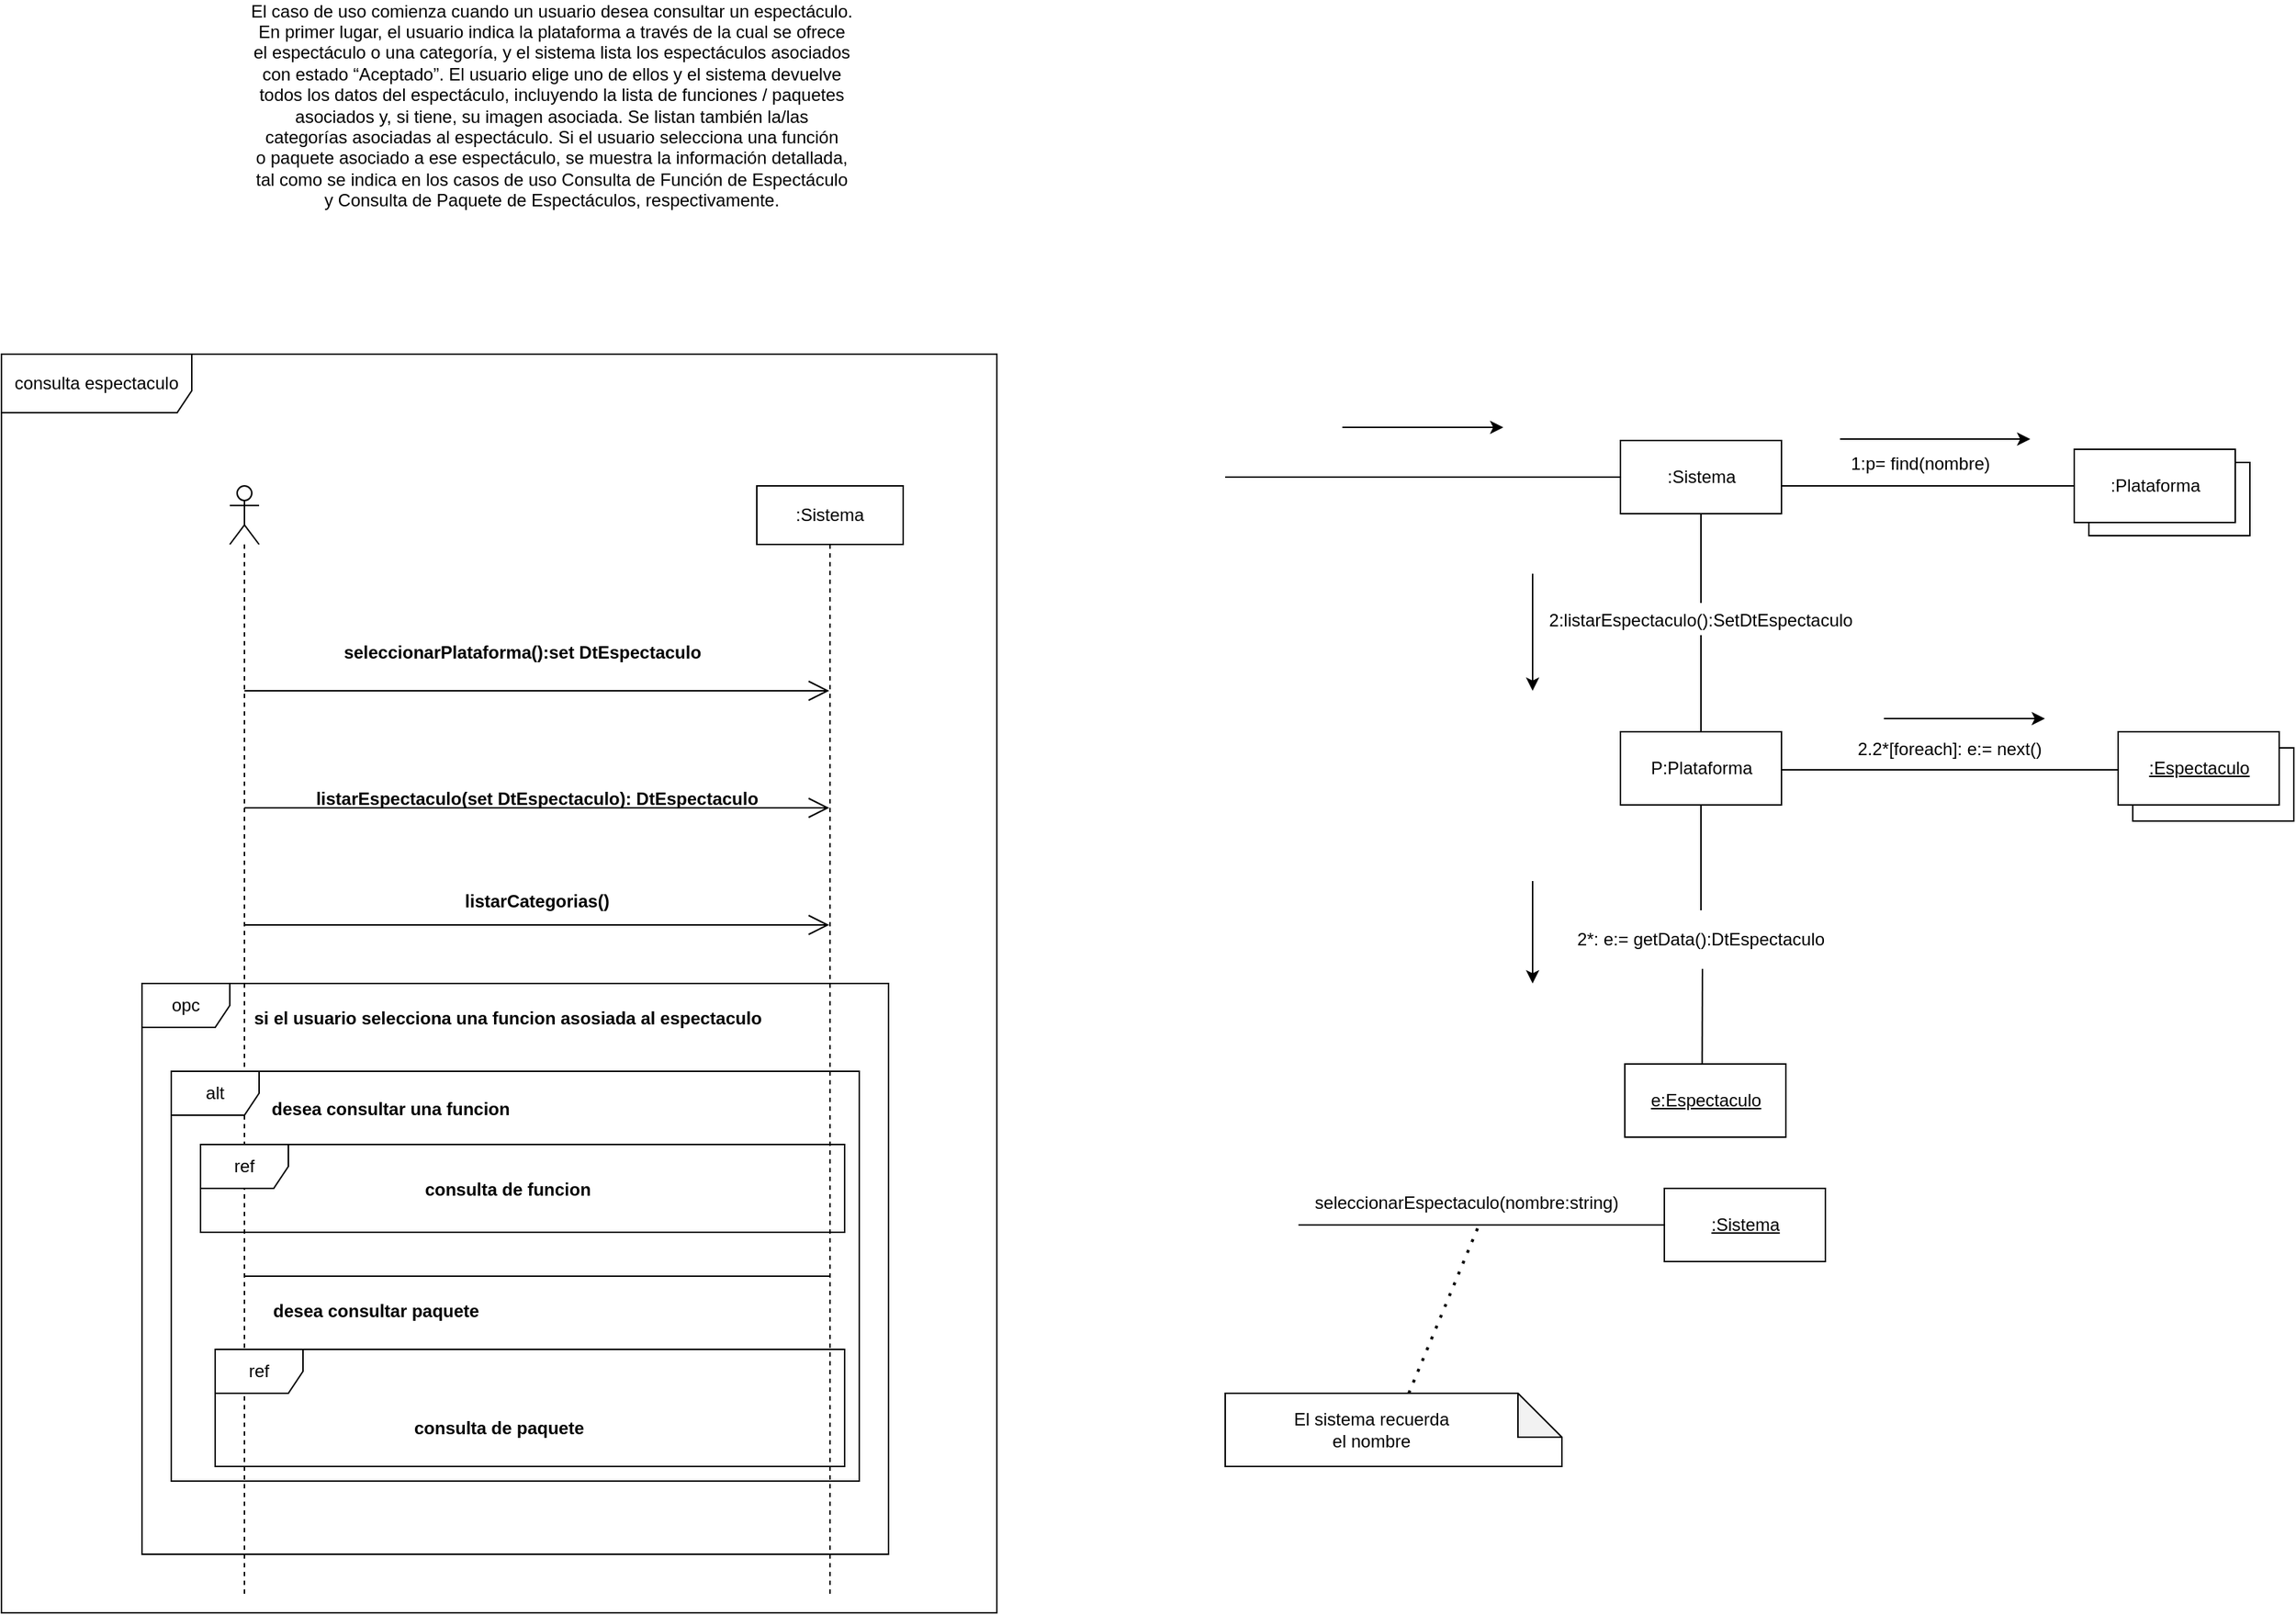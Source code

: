 <mxfile version="15.2.5" type="device"><diagram id="NAMs5F2VeYFnhGjbgOCs" name="Page-1"><mxGraphModel dx="2770" dy="2344" grid="1" gridSize="10" guides="1" tooltips="1" connect="1" arrows="1" fold="1" page="1" pageScale="1" pageWidth="827" pageHeight="1169" math="0" shadow="0"><root><mxCell id="0"/><mxCell id="1" parent="0"/><mxCell id="HntcWpEWKbf-DWlGMTRN-1" value="consulta espectaculo&lt;br&gt;" style="shape=umlFrame;whiteSpace=wrap;html=1;width=130;height=40;" parent="1" vertex="1"><mxGeometry x="74" y="70" width="680" height="860" as="geometry"/></mxCell><mxCell id="HntcWpEWKbf-DWlGMTRN-11" value="opc" style="shape=umlFrame;whiteSpace=wrap;html=1;" parent="1" vertex="1"><mxGeometry x="170" y="500" width="510" height="390" as="geometry"/></mxCell><mxCell id="HntcWpEWKbf-DWlGMTRN-2" value="" style="shape=umlLifeline;participant=umlActor;perimeter=lifelinePerimeter;whiteSpace=wrap;html=1;container=1;collapsible=0;recursiveResize=0;verticalAlign=top;spacingTop=36;outlineConnect=0;" parent="1" vertex="1"><mxGeometry x="230" y="160" width="20" height="760" as="geometry"/></mxCell><mxCell id="HntcWpEWKbf-DWlGMTRN-3" value=":Sistema" style="shape=umlLifeline;perimeter=lifelinePerimeter;whiteSpace=wrap;html=1;container=1;collapsible=0;recursiveResize=0;outlineConnect=0;" parent="1" vertex="1"><mxGeometry x="590" y="160" width="100" height="760" as="geometry"/></mxCell><mxCell id="HntcWpEWKbf-DWlGMTRN-4" value="" style="endArrow=open;endFill=1;endSize=12;html=1;" parent="1" source="HntcWpEWKbf-DWlGMTRN-2" target="HntcWpEWKbf-DWlGMTRN-3" edge="1"><mxGeometry width="160" relative="1" as="geometry"><mxPoint x="360" y="370" as="sourcePoint"/><mxPoint x="520" y="370" as="targetPoint"/><Array as="points"><mxPoint x="480" y="300"/></Array></mxGeometry></mxCell><mxCell id="HntcWpEWKbf-DWlGMTRN-5" value="seleccionarPlataforma():set DtEspectaculo" style="text;align=center;fontStyle=1;verticalAlign=middle;spacingLeft=3;spacingRight=3;strokeColor=none;rotatable=0;points=[[0,0.5],[1,0.5]];portConstraint=eastwest;" parent="1" vertex="1"><mxGeometry x="390" y="260" width="80" height="26" as="geometry"/></mxCell><mxCell id="HntcWpEWKbf-DWlGMTRN-6" value="" style="endArrow=open;endFill=1;endSize=12;html=1;" parent="1" source="HntcWpEWKbf-DWlGMTRN-2" target="HntcWpEWKbf-DWlGMTRN-3" edge="1"><mxGeometry width="160" relative="1" as="geometry"><mxPoint x="360" y="370" as="sourcePoint"/><mxPoint x="520" y="370" as="targetPoint"/><Array as="points"><mxPoint x="470" y="380"/></Array></mxGeometry></mxCell><mxCell id="HntcWpEWKbf-DWlGMTRN-7" value="listarEspectaculo(set DtEspectaculo): DtEspectaculo" style="text;align=center;fontStyle=1;verticalAlign=middle;spacingLeft=3;spacingRight=3;strokeColor=none;rotatable=0;points=[[0,0.5],[1,0.5]];portConstraint=eastwest;" parent="1" vertex="1"><mxGeometry x="400" y="360" width="80" height="26" as="geometry"/></mxCell><mxCell id="HntcWpEWKbf-DWlGMTRN-8" value="" style="endArrow=open;endFill=1;endSize=12;html=1;" parent="1" target="HntcWpEWKbf-DWlGMTRN-3" edge="1"><mxGeometry width="160" relative="1" as="geometry"><mxPoint x="240" y="460" as="sourcePoint"/><mxPoint x="400" y="460" as="targetPoint"/></mxGeometry></mxCell><mxCell id="HntcWpEWKbf-DWlGMTRN-9" value="listarCategorias()" style="text;align=center;fontStyle=1;verticalAlign=middle;spacingLeft=3;spacingRight=3;strokeColor=none;rotatable=0;points=[[0,0.5],[1,0.5]];portConstraint=eastwest;" parent="1" vertex="1"><mxGeometry x="400" y="430" width="80" height="26" as="geometry"/></mxCell><mxCell id="HntcWpEWKbf-DWlGMTRN-12" value="si el usuario selecciona una funcion asosiada al espectaculo" style="text;align=center;fontStyle=1;verticalAlign=middle;spacingLeft=3;spacingRight=3;strokeColor=none;rotatable=0;points=[[0,0.5],[1,0.5]];portConstraint=eastwest;" parent="1" vertex="1"><mxGeometry x="380" y="510" width="80" height="26" as="geometry"/></mxCell><mxCell id="HntcWpEWKbf-DWlGMTRN-14" value="alt" style="shape=umlFrame;whiteSpace=wrap;html=1;" parent="1" vertex="1"><mxGeometry x="190" y="560" width="470" height="280" as="geometry"/></mxCell><mxCell id="HntcWpEWKbf-DWlGMTRN-15" value="" style="line;strokeWidth=1;fillColor=none;align=left;verticalAlign=middle;spacingTop=-1;spacingLeft=3;spacingRight=3;rotatable=0;labelPosition=right;points=[];portConstraint=eastwest;" parent="1" vertex="1"><mxGeometry x="240" y="696" width="400" height="8" as="geometry"/></mxCell><mxCell id="HntcWpEWKbf-DWlGMTRN-16" value="ref" style="shape=umlFrame;whiteSpace=wrap;html=1;" parent="1" vertex="1"><mxGeometry x="210" y="610" width="440" height="60" as="geometry"/></mxCell><mxCell id="HntcWpEWKbf-DWlGMTRN-17" value="consulta de funcion" style="text;align=center;fontStyle=1;verticalAlign=middle;spacingLeft=3;spacingRight=3;strokeColor=none;rotatable=0;points=[[0,0.5],[1,0.5]];portConstraint=eastwest;" parent="1" vertex="1"><mxGeometry x="380" y="627" width="80" height="26" as="geometry"/></mxCell><mxCell id="HntcWpEWKbf-DWlGMTRN-18" value="desea consultar una funcion" style="text;align=center;fontStyle=1;verticalAlign=middle;spacingLeft=3;spacingRight=3;strokeColor=none;rotatable=0;points=[[0,0.5],[1,0.5]];portConstraint=eastwest;" parent="1" vertex="1"><mxGeometry x="300" y="572" width="80" height="26" as="geometry"/></mxCell><mxCell id="HntcWpEWKbf-DWlGMTRN-19" value="desea consultar paquete" style="text;align=center;fontStyle=1;verticalAlign=middle;spacingLeft=3;spacingRight=3;strokeColor=none;rotatable=0;points=[[0,0.5],[1,0.5]];portConstraint=eastwest;" parent="1" vertex="1"><mxGeometry x="290" y="710" width="80" height="26" as="geometry"/></mxCell><mxCell id="HntcWpEWKbf-DWlGMTRN-20" value="ref" style="shape=umlFrame;whiteSpace=wrap;html=1;" parent="1" vertex="1"><mxGeometry x="220" y="750" width="430" height="80" as="geometry"/></mxCell><mxCell id="HntcWpEWKbf-DWlGMTRN-21" value="consulta de paquete" style="text;align=center;fontStyle=1;verticalAlign=middle;spacingLeft=3;spacingRight=3;strokeColor=none;rotatable=0;points=[[0,0.5],[1,0.5]];portConstraint=eastwest;" parent="1" vertex="1"><mxGeometry x="374" y="790" width="80" height="26" as="geometry"/></mxCell><mxCell id="YstYrxO42r5-U41bEWUG-1" value="&lt;u&gt;:Sistema&lt;/u&gt;" style="html=1;" vertex="1" parent="1"><mxGeometry x="1210" y="640" width="110" height="50" as="geometry"/></mxCell><mxCell id="YstYrxO42r5-U41bEWUG-2" value="" style="line;strokeWidth=1;fillColor=none;align=left;verticalAlign=middle;spacingTop=-1;spacingLeft=3;spacingRight=3;rotatable=0;labelPosition=right;points=[];portConstraint=eastwest;" vertex="1" parent="1"><mxGeometry x="960" y="661" width="250" height="8" as="geometry"/></mxCell><mxCell id="YstYrxO42r5-U41bEWUG-3" value="seleccionarEspectaculo(nombre:string)" style="text;html=1;strokeColor=none;fillColor=none;align=center;verticalAlign=middle;whiteSpace=wrap;rounded=0;" vertex="1" parent="1"><mxGeometry x="965" y="640" width="220" height="20" as="geometry"/></mxCell><mxCell id="YstYrxO42r5-U41bEWUG-4" value="" style="shape=note;whiteSpace=wrap;html=1;backgroundOutline=1;darkOpacity=0.05;" vertex="1" parent="1"><mxGeometry x="910" y="780" width="230" height="50" as="geometry"/></mxCell><mxCell id="YstYrxO42r5-U41bEWUG-5" value="El sistema recuerda&lt;br&gt;el nombre" style="text;html=1;strokeColor=none;fillColor=none;align=center;verticalAlign=middle;whiteSpace=wrap;rounded=0;" vertex="1" parent="1"><mxGeometry x="900" y="795" width="220" height="20" as="geometry"/></mxCell><mxCell id="YstYrxO42r5-U41bEWUG-6" value="" style="endArrow=none;dashed=1;html=1;dashPattern=1 3;strokeWidth=2;entryX=0.54;entryY=1.197;entryDx=0;entryDy=0;entryPerimeter=0;" edge="1" parent="1" source="YstYrxO42r5-U41bEWUG-4" target="YstYrxO42r5-U41bEWUG-3"><mxGeometry width="50" height="50" relative="1" as="geometry"><mxPoint x="1110" y="550" as="sourcePoint"/><mxPoint x="1160" y="500" as="targetPoint"/></mxGeometry></mxCell><mxCell id="YstYrxO42r5-U41bEWUG-7" value=":Sistema" style="html=1;" vertex="1" parent="1"><mxGeometry x="1180" y="129" width="110" height="50" as="geometry"/></mxCell><mxCell id="YstYrxO42r5-U41bEWUG-8" value="" style="line;strokeWidth=1;fillColor=none;align=left;verticalAlign=middle;spacingTop=-1;spacingLeft=3;spacingRight=3;rotatable=0;labelPosition=right;points=[];portConstraint=eastwest;" vertex="1" parent="1"><mxGeometry x="910" y="150" width="270" height="8" as="geometry"/></mxCell><mxCell id="YstYrxO42r5-U41bEWUG-9" value="Object" style="html=1;" vertex="1" parent="1"><mxGeometry x="1530" y="339" width="110" height="50" as="geometry"/></mxCell><mxCell id="YstYrxO42r5-U41bEWUG-10" value="&lt;u&gt;:Espectaculo&lt;/u&gt;" style="html=1;" vertex="1" parent="1"><mxGeometry x="1520" y="328" width="110" height="50" as="geometry"/></mxCell><mxCell id="YstYrxO42r5-U41bEWUG-11" value="" style="line;strokeWidth=1;fillColor=none;align=left;verticalAlign=middle;spacingTop=-1;spacingLeft=3;spacingRight=3;rotatable=0;labelPosition=right;points=[];portConstraint=eastwest;" vertex="1" parent="1"><mxGeometry x="1290" y="350" width="230" height="8" as="geometry"/></mxCell><mxCell id="YstYrxO42r5-U41bEWUG-12" value="2.2*[foreach]: e:= next()" style="text;html=1;strokeColor=none;fillColor=none;align=center;verticalAlign=middle;whiteSpace=wrap;rounded=0;" vertex="1" parent="1"><mxGeometry x="1260" y="330" width="290" height="20" as="geometry"/></mxCell><mxCell id="YstYrxO42r5-U41bEWUG-13" value="" style="endArrow=classic;html=1;" edge="1" parent="1"><mxGeometry width="50" height="50" relative="1" as="geometry"><mxPoint x="990" y="120" as="sourcePoint"/><mxPoint x="1100" y="120" as="targetPoint"/></mxGeometry></mxCell><mxCell id="YstYrxO42r5-U41bEWUG-14" value="" style="endArrow=classic;html=1;" edge="1" parent="1"><mxGeometry width="50" height="50" relative="1" as="geometry"><mxPoint x="1360" y="319" as="sourcePoint"/><mxPoint x="1470" y="319" as="targetPoint"/></mxGeometry></mxCell><mxCell id="YstYrxO42r5-U41bEWUG-15" value="2*: e:= getData():DtEspectaculo" style="text;html=1;strokeColor=none;fillColor=none;align=center;verticalAlign=middle;whiteSpace=wrap;rounded=0;" vertex="1" parent="1"><mxGeometry x="1120" y="460" width="230" height="20" as="geometry"/></mxCell><mxCell id="YstYrxO42r5-U41bEWUG-16" value="" style="endArrow=none;html=1;exitX=0.48;exitY=0.024;exitDx=0;exitDy=0;exitPerimeter=0;" edge="1" parent="1" source="YstYrxO42r5-U41bEWUG-17"><mxGeometry width="50" height="50" relative="1" as="geometry"><mxPoint x="1231" y="555" as="sourcePoint"/><mxPoint x="1236.0" y="490" as="targetPoint"/><Array as="points"/></mxGeometry></mxCell><mxCell id="YstYrxO42r5-U41bEWUG-17" value="&lt;u&gt;e:Espectaculo&lt;/u&gt;" style="html=1;" vertex="1" parent="1"><mxGeometry x="1183" y="555" width="110" height="50" as="geometry"/></mxCell><mxCell id="YstYrxO42r5-U41bEWUG-18" value="Object" style="html=1;" vertex="1" parent="1"><mxGeometry x="1500" y="144" width="110" height="50" as="geometry"/></mxCell><mxCell id="YstYrxO42r5-U41bEWUG-19" value=":Plataforma" style="html=1;" vertex="1" parent="1"><mxGeometry x="1490" y="135" width="110" height="50" as="geometry"/></mxCell><mxCell id="YstYrxO42r5-U41bEWUG-20" value="" style="endArrow=none;html=1;entryX=0;entryY=0.5;entryDx=0;entryDy=0;" edge="1" parent="1" target="YstYrxO42r5-U41bEWUG-19"><mxGeometry width="50" height="50" relative="1" as="geometry"><mxPoint x="1290" y="160" as="sourcePoint"/><mxPoint x="1170" y="-10" as="targetPoint"/></mxGeometry></mxCell><mxCell id="YstYrxO42r5-U41bEWUG-21" value="1:p= find(nombre)" style="text;html=1;strokeColor=none;fillColor=none;align=center;verticalAlign=middle;whiteSpace=wrap;rounded=0;" vertex="1" parent="1"><mxGeometry x="1330" y="135" width="110" height="20" as="geometry"/></mxCell><mxCell id="YstYrxO42r5-U41bEWUG-22" value="" style="endArrow=classic;html=1;" edge="1" parent="1"><mxGeometry width="50" height="50" relative="1" as="geometry"><mxPoint x="1330" y="128" as="sourcePoint"/><mxPoint x="1460" y="128" as="targetPoint"/></mxGeometry></mxCell><mxCell id="YstYrxO42r5-U41bEWUG-23" value="P:Plataforma" style="html=1;" vertex="1" parent="1"><mxGeometry x="1180" y="328" width="110" height="50" as="geometry"/></mxCell><mxCell id="YstYrxO42r5-U41bEWUG-24" value="2:listarEspectaculo():SetDtEspectaculo" style="text;html=1;strokeColor=none;fillColor=none;align=center;verticalAlign=middle;whiteSpace=wrap;rounded=0;" vertex="1" parent="1"><mxGeometry x="1215" y="242" width="40" height="20" as="geometry"/></mxCell><mxCell id="YstYrxO42r5-U41bEWUG-25" value="" style="endArrow=none;html=1;entryX=0.5;entryY=1;entryDx=0;entryDy=0;" edge="1" parent="1" target="YstYrxO42r5-U41bEWUG-7"><mxGeometry width="50" height="50" relative="1" as="geometry"><mxPoint x="1235" y="240" as="sourcePoint"/><mxPoint x="1170" y="290" as="targetPoint"/></mxGeometry></mxCell><mxCell id="YstYrxO42r5-U41bEWUG-26" value="" style="endArrow=none;html=1;exitX=0.5;exitY=0;exitDx=0;exitDy=0;entryX=0.5;entryY=1;entryDx=0;entryDy=0;entryPerimeter=0;" edge="1" parent="1" source="YstYrxO42r5-U41bEWUG-23" target="YstYrxO42r5-U41bEWUG-24"><mxGeometry width="50" height="50" relative="1" as="geometry"><mxPoint x="1120" y="340" as="sourcePoint"/><mxPoint x="1235" y="280" as="targetPoint"/></mxGeometry></mxCell><mxCell id="YstYrxO42r5-U41bEWUG-27" value="" style="endArrow=classic;html=1;" edge="1" parent="1"><mxGeometry width="50" height="50" relative="1" as="geometry"><mxPoint x="1120" y="220" as="sourcePoint"/><mxPoint x="1120" y="300" as="targetPoint"/></mxGeometry></mxCell><mxCell id="YstYrxO42r5-U41bEWUG-28" value="" style="endArrow=none;html=1;entryX=0.5;entryY=1;entryDx=0;entryDy=0;" edge="1" parent="1" target="YstYrxO42r5-U41bEWUG-23"><mxGeometry width="50" height="50" relative="1" as="geometry"><mxPoint x="1235" y="450" as="sourcePoint"/><mxPoint x="1170" y="260" as="targetPoint"/></mxGeometry></mxCell><mxCell id="YstYrxO42r5-U41bEWUG-29" value="" style="endArrow=classic;html=1;" edge="1" parent="1"><mxGeometry width="50" height="50" relative="1" as="geometry"><mxPoint x="1120" y="430" as="sourcePoint"/><mxPoint x="1120" y="500" as="targetPoint"/></mxGeometry></mxCell><mxCell id="YstYrxO42r5-U41bEWUG-30" value="El caso de uso comienza cuando un usuario desea consultar un espectáculo.&lt;br/&gt;En primer lugar, el usuario indica la plataforma a través de la cual se ofrece&lt;br/&gt;el espectáculo o una categoría, y el sistema lista los espectáculos asociados&lt;br/&gt;con estado “Aceptado”. El usuario elige uno de ellos y el sistema devuelve&lt;br/&gt;todos los datos del espectáculo, incluyendo la lista de funciones / paquetes&lt;br/&gt;asociados y, si tiene, su imagen asociada. Se listan también la/las&lt;br/&gt;categorías asociadas al espectáculo. Si el usuario selecciona una función&lt;br/&gt;o paquete asociado a ese espectáculo, se muestra la información detallada,&lt;br/&gt;tal como se indica en los casos de uso Consulta de Función de Espectáculo&lt;br/&gt;y Consulta de Paquete de Espectáculos, respectivamente." style="text;html=1;strokeColor=none;fillColor=none;align=center;verticalAlign=middle;whiteSpace=wrap;rounded=0;" vertex="1" parent="1"><mxGeometry x="180" y="-110" width="540" height="20" as="geometry"/></mxCell></root></mxGraphModel></diagram></mxfile>